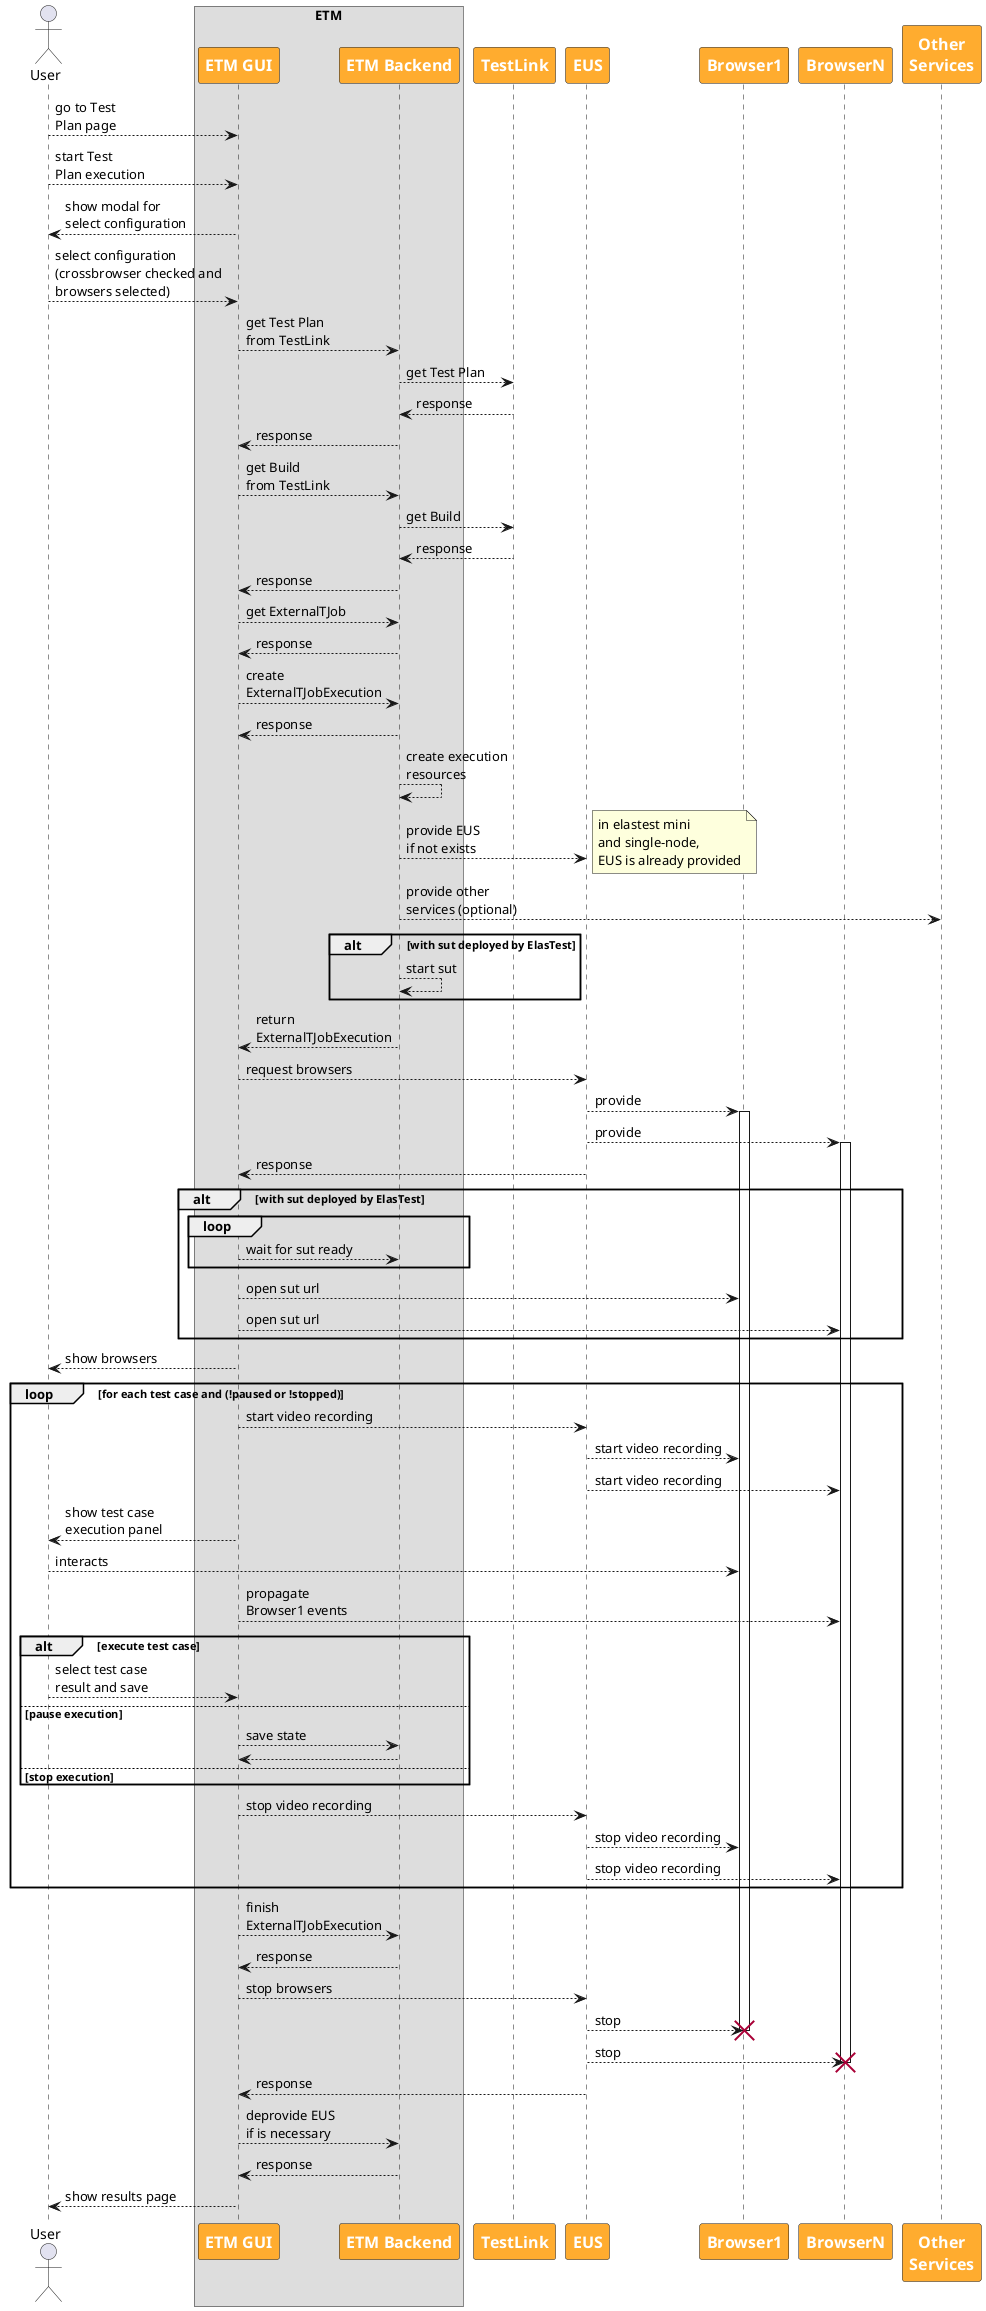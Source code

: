 @startuml

skinparam participant {
    FontSize 16
    FontStyle bold
    FontColor white
    BackgroundColor #ffac2f
    ArrowFontColor #333333
    ArrowThickness 2
}

' Participants
actor User

box "ETM" #dddddd
participant "ETM GUI"
participant "ETM Backend"
end box

participant TestLink
participant EUS
participant Browser1
participant BrowserN
participant "Other\nServices"

' Relations

User --> "ETM GUI": go to Test \nPlan page
User --> "ETM GUI": start Test \nPlan execution
"ETM GUI" --> User: show modal for \nselect configuration
User --> "ETM GUI": select configuration\n(crossbrowser checked and\nbrowsers selected)


"ETM GUI" --> "ETM Backend": get Test Plan \nfrom TestLink
"ETM Backend" --> TestLink: get Test Plan
TestLink --> "ETM Backend": response
"ETM Backend" --> "ETM GUI": response

"ETM GUI" --> "ETM Backend": get Build \nfrom TestLink
"ETM Backend" --> TestLink: get Build
TestLink --> "ETM Backend": response
"ETM Backend" --> "ETM GUI": response

"ETM GUI" --> "ETM Backend": get ExternalTJob
"ETM Backend" --> "ETM GUI": response

"ETM GUI" --> "ETM Backend": create \nExternalTJobExecution
"ETM Backend" --> "ETM GUI": response

"ETM Backend" --> "ETM Backend": create execution\nresources
"ETM Backend" --> EUS: provide EUS \nif not exists
note right
    in elastest mini
    and single-node,
    EUS is already provided
end note
"ETM Backend" --> "Other\nServices": provide other\nservices (optional)

alt with sut deployed by ElasTest
    "ETM Backend" --> "ETM Backend": start sut
end

"ETM Backend" --> "ETM GUI": return \nExternalTJobExecution

"ETM GUI" --> "EUS": request browsers

"EUS" --> "Browser1": provide
activate Browser1
"EUS" --> "BrowserN": provide
activate BrowserN
"EUS" --> "ETM GUI": response

alt with sut deployed by ElasTest
    loop
        "ETM GUI" --> "ETM Backend": wait for sut ready
    end
    "ETM GUI" --> Browser1: open sut url
    "ETM GUI" --> BrowserN: open sut url
end

"ETM GUI" --> User: show browsers

loop for each test case and (!paused or !stopped)
    "ETM GUI" --> EUS: start video recording
    EUS --> Browser1: start video recording
    EUS --> BrowserN: start video recording
    "ETM GUI" --> User: show test case\nexecution panel
    User --> "Browser1": interacts
    "ETM GUI" --> "BrowserN": propagate\nBrowser1 events
    alt execute test case
        User --> "ETM GUI": select test case\nresult and save
    else pause execution
        "ETM GUI" --> "ETM Backend": save state
        "ETM Backend" --> "ETM GUI"
    else stop execution
    end
    "ETM GUI" --> EUS: stop video recording
    EUS --> Browser1: stop video recording
    EUS --> BrowserN: stop video recording
end

"ETM GUI" --> "ETM Backend": finish\nExternalTJobExecution
"ETM Backend" --> "ETM GUI": response

"ETM GUI" --> "EUS": stop browsers
EUS --> Browser1: stop
destroy Browser1
EUS --> BrowserN: stop
destroy BrowserN

EUS --> "ETM GUI": response

"ETM GUI" --> "ETM Backend": deprovide EUS\nif is necessary
"ETM Backend" --> "ETM GUI": response
"ETM GUI" --> User: show results page



@enduml
